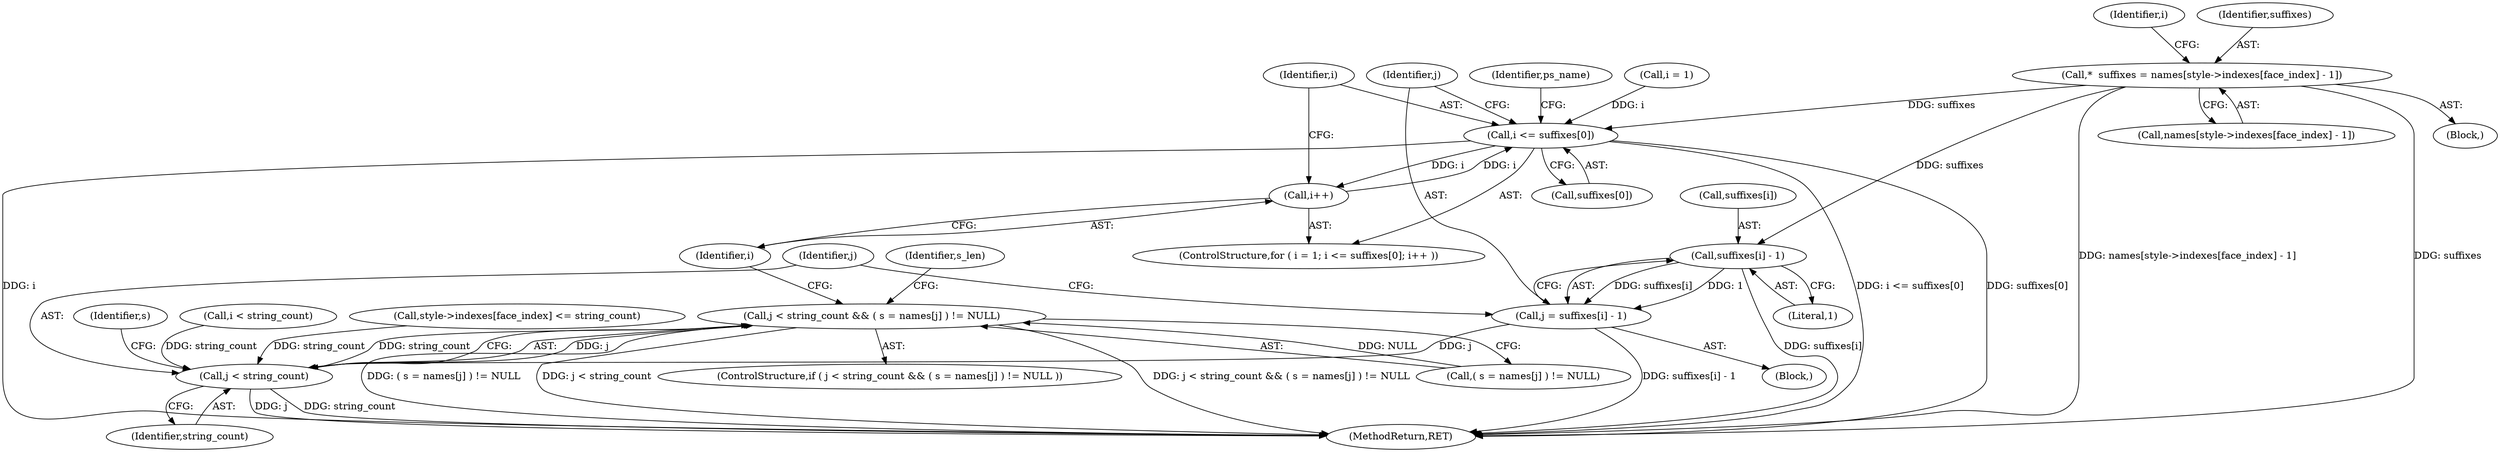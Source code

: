 digraph "0_savannah_18a8f0d9943369449bc4de92d411c78fb08d616c@pointer" {
"1000319" [label="(Call,*  suffixes = names[style->indexes[face_index] - 1])"];
"1000334" [label="(Call,i <= suffixes[0])"];
"1000339" [label="(Call,i++)"];
"1000346" [label="(Call,suffixes[i] - 1)"];
"1000344" [label="(Call,j = suffixes[i] - 1)"];
"1000353" [label="(Call,j < string_count)"];
"1000352" [label="(Call,j < string_count && ( s = names[j] ) != NULL)"];
"1000344" [label="(Call,j = suffixes[i] - 1)"];
"1000347" [label="(Call,suffixes[i])"];
"1000366" [label="(Identifier,s_len)"];
"1000346" [label="(Call,suffixes[i] - 1)"];
"1000355" [label="(Identifier,string_count)"];
"1000317" [label="(Block,)"];
"1000332" [label="(Identifier,i)"];
"1000340" [label="(Identifier,i)"];
"1000358" [label="(Identifier,s)"];
"1000345" [label="(Identifier,j)"];
"1000356" [label="(Call,( s = names[j] ) != NULL)"];
"1000403" [label="(MethodReturn,RET)"];
"1000310" [label="(Call,style->indexes[face_index] <= string_count)"];
"1000341" [label="(Block,)"];
"1000320" [label="(Identifier,suffixes)"];
"1000339" [label="(Call,i++)"];
"1000354" [label="(Identifier,j)"];
"1000334" [label="(Call,i <= suffixes[0])"];
"1000331" [label="(Call,i = 1)"];
"1000336" [label="(Call,suffixes[0])"];
"1000353" [label="(Call,j < string_count)"];
"1000351" [label="(ControlStructure,if ( j < string_count && ( s = names[j] ) != NULL ))"];
"1000352" [label="(Call,j < string_count && ( s = names[j] ) != NULL)"];
"1000249" [label="(Call,i < string_count)"];
"1000330" [label="(ControlStructure,for ( i = 1; i <= suffixes[0]; i++ ))"];
"1000319" [label="(Call,*  suffixes = names[style->indexes[face_index] - 1])"];
"1000350" [label="(Literal,1)"];
"1000321" [label="(Call,names[style->indexes[face_index] - 1])"];
"1000335" [label="(Identifier,i)"];
"1000401" [label="(Identifier,ps_name)"];
"1000319" -> "1000317"  [label="AST: "];
"1000319" -> "1000321"  [label="CFG: "];
"1000320" -> "1000319"  [label="AST: "];
"1000321" -> "1000319"  [label="AST: "];
"1000332" -> "1000319"  [label="CFG: "];
"1000319" -> "1000403"  [label="DDG: names[style->indexes[face_index] - 1]"];
"1000319" -> "1000403"  [label="DDG: suffixes"];
"1000319" -> "1000334"  [label="DDG: suffixes"];
"1000319" -> "1000346"  [label="DDG: suffixes"];
"1000334" -> "1000330"  [label="AST: "];
"1000334" -> "1000336"  [label="CFG: "];
"1000335" -> "1000334"  [label="AST: "];
"1000336" -> "1000334"  [label="AST: "];
"1000345" -> "1000334"  [label="CFG: "];
"1000401" -> "1000334"  [label="CFG: "];
"1000334" -> "1000403"  [label="DDG: i <= suffixes[0]"];
"1000334" -> "1000403"  [label="DDG: suffixes[0]"];
"1000334" -> "1000403"  [label="DDG: i"];
"1000331" -> "1000334"  [label="DDG: i"];
"1000339" -> "1000334"  [label="DDG: i"];
"1000334" -> "1000339"  [label="DDG: i"];
"1000339" -> "1000330"  [label="AST: "];
"1000339" -> "1000340"  [label="CFG: "];
"1000340" -> "1000339"  [label="AST: "];
"1000335" -> "1000339"  [label="CFG: "];
"1000346" -> "1000344"  [label="AST: "];
"1000346" -> "1000350"  [label="CFG: "];
"1000347" -> "1000346"  [label="AST: "];
"1000350" -> "1000346"  [label="AST: "];
"1000344" -> "1000346"  [label="CFG: "];
"1000346" -> "1000403"  [label="DDG: suffixes[i]"];
"1000346" -> "1000344"  [label="DDG: suffixes[i]"];
"1000346" -> "1000344"  [label="DDG: 1"];
"1000344" -> "1000341"  [label="AST: "];
"1000345" -> "1000344"  [label="AST: "];
"1000354" -> "1000344"  [label="CFG: "];
"1000344" -> "1000403"  [label="DDG: suffixes[i] - 1"];
"1000344" -> "1000353"  [label="DDG: j"];
"1000353" -> "1000352"  [label="AST: "];
"1000353" -> "1000355"  [label="CFG: "];
"1000354" -> "1000353"  [label="AST: "];
"1000355" -> "1000353"  [label="AST: "];
"1000358" -> "1000353"  [label="CFG: "];
"1000352" -> "1000353"  [label="CFG: "];
"1000353" -> "1000403"  [label="DDG: j"];
"1000353" -> "1000403"  [label="DDG: string_count"];
"1000353" -> "1000352"  [label="DDG: j"];
"1000353" -> "1000352"  [label="DDG: string_count"];
"1000249" -> "1000353"  [label="DDG: string_count"];
"1000310" -> "1000353"  [label="DDG: string_count"];
"1000352" -> "1000351"  [label="AST: "];
"1000352" -> "1000356"  [label="CFG: "];
"1000356" -> "1000352"  [label="AST: "];
"1000366" -> "1000352"  [label="CFG: "];
"1000340" -> "1000352"  [label="CFG: "];
"1000352" -> "1000403"  [label="DDG: ( s = names[j] ) != NULL"];
"1000352" -> "1000403"  [label="DDG: j < string_count"];
"1000352" -> "1000403"  [label="DDG: j < string_count && ( s = names[j] ) != NULL"];
"1000356" -> "1000352"  [label="DDG: NULL"];
}
